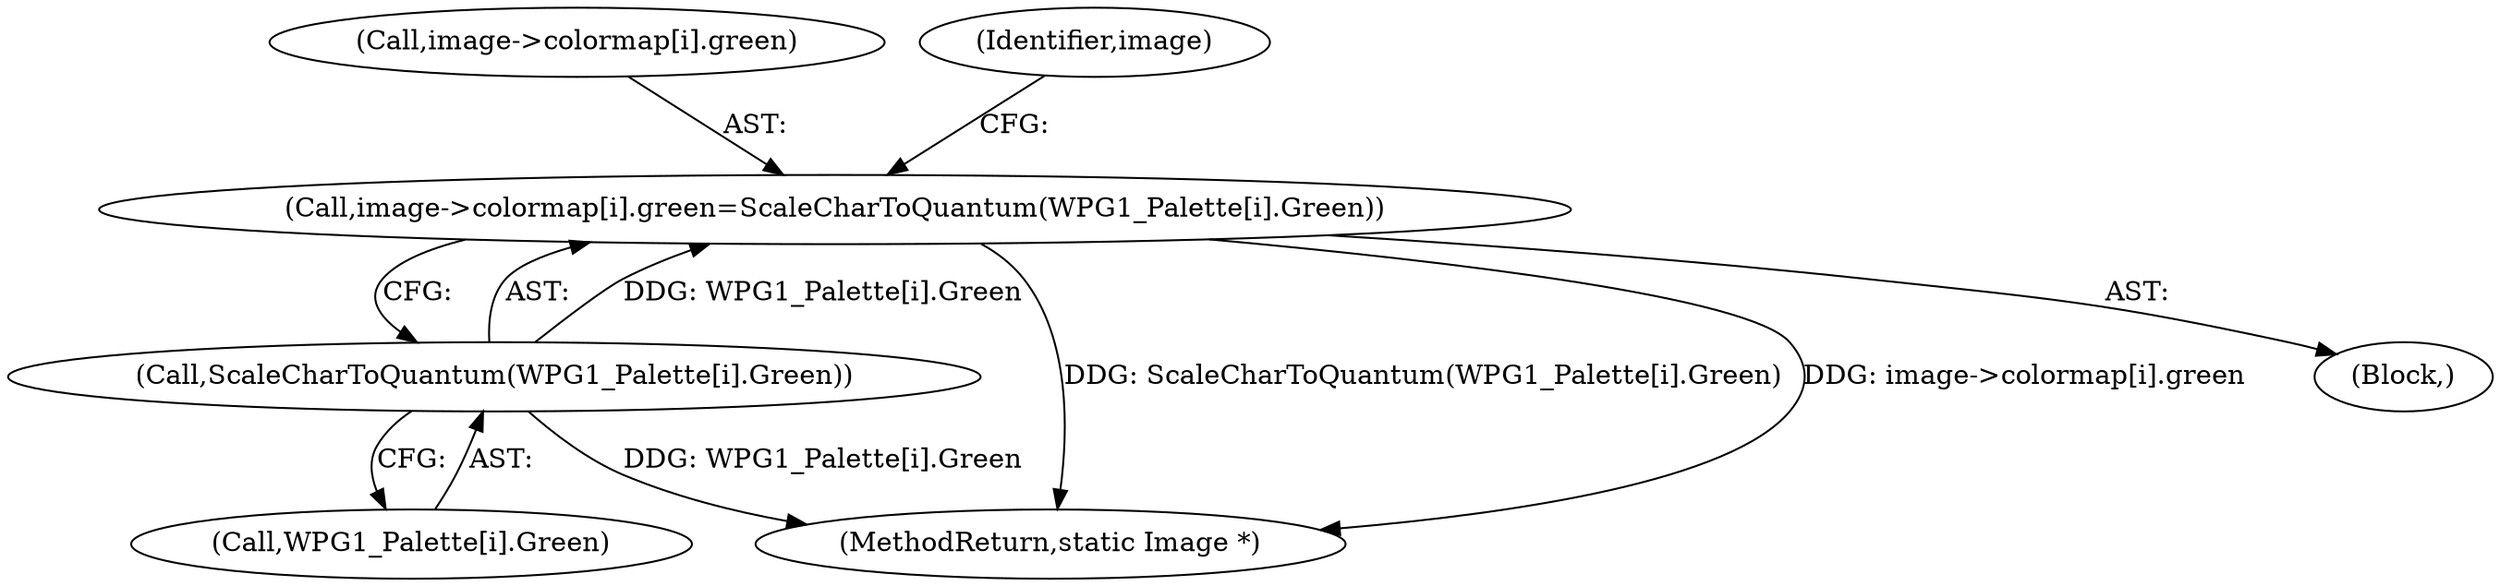 digraph "0_ImageMagick_4eae304e773bad8a876c3c26fdffac24d4253ae4@array" {
"1000891" [label="(Call,image->colormap[i].green=ScaleCharToQuantum(WPG1_Palette[i].Green))"];
"1000899" [label="(Call,ScaleCharToQuantum(WPG1_Palette[i].Green))"];
"1001954" [label="(MethodReturn,static Image *)"];
"1000876" [label="(Block,)"];
"1000892" [label="(Call,image->colormap[i].green)"];
"1000891" [label="(Call,image->colormap[i].green=ScaleCharToQuantum(WPG1_Palette[i].Green))"];
"1000909" [label="(Identifier,image)"];
"1000900" [label="(Call,WPG1_Palette[i].Green)"];
"1000899" [label="(Call,ScaleCharToQuantum(WPG1_Palette[i].Green))"];
"1000891" -> "1000876"  [label="AST: "];
"1000891" -> "1000899"  [label="CFG: "];
"1000892" -> "1000891"  [label="AST: "];
"1000899" -> "1000891"  [label="AST: "];
"1000909" -> "1000891"  [label="CFG: "];
"1000891" -> "1001954"  [label="DDG: ScaleCharToQuantum(WPG1_Palette[i].Green)"];
"1000891" -> "1001954"  [label="DDG: image->colormap[i].green"];
"1000899" -> "1000891"  [label="DDG: WPG1_Palette[i].Green"];
"1000899" -> "1000900"  [label="CFG: "];
"1000900" -> "1000899"  [label="AST: "];
"1000899" -> "1001954"  [label="DDG: WPG1_Palette[i].Green"];
}
